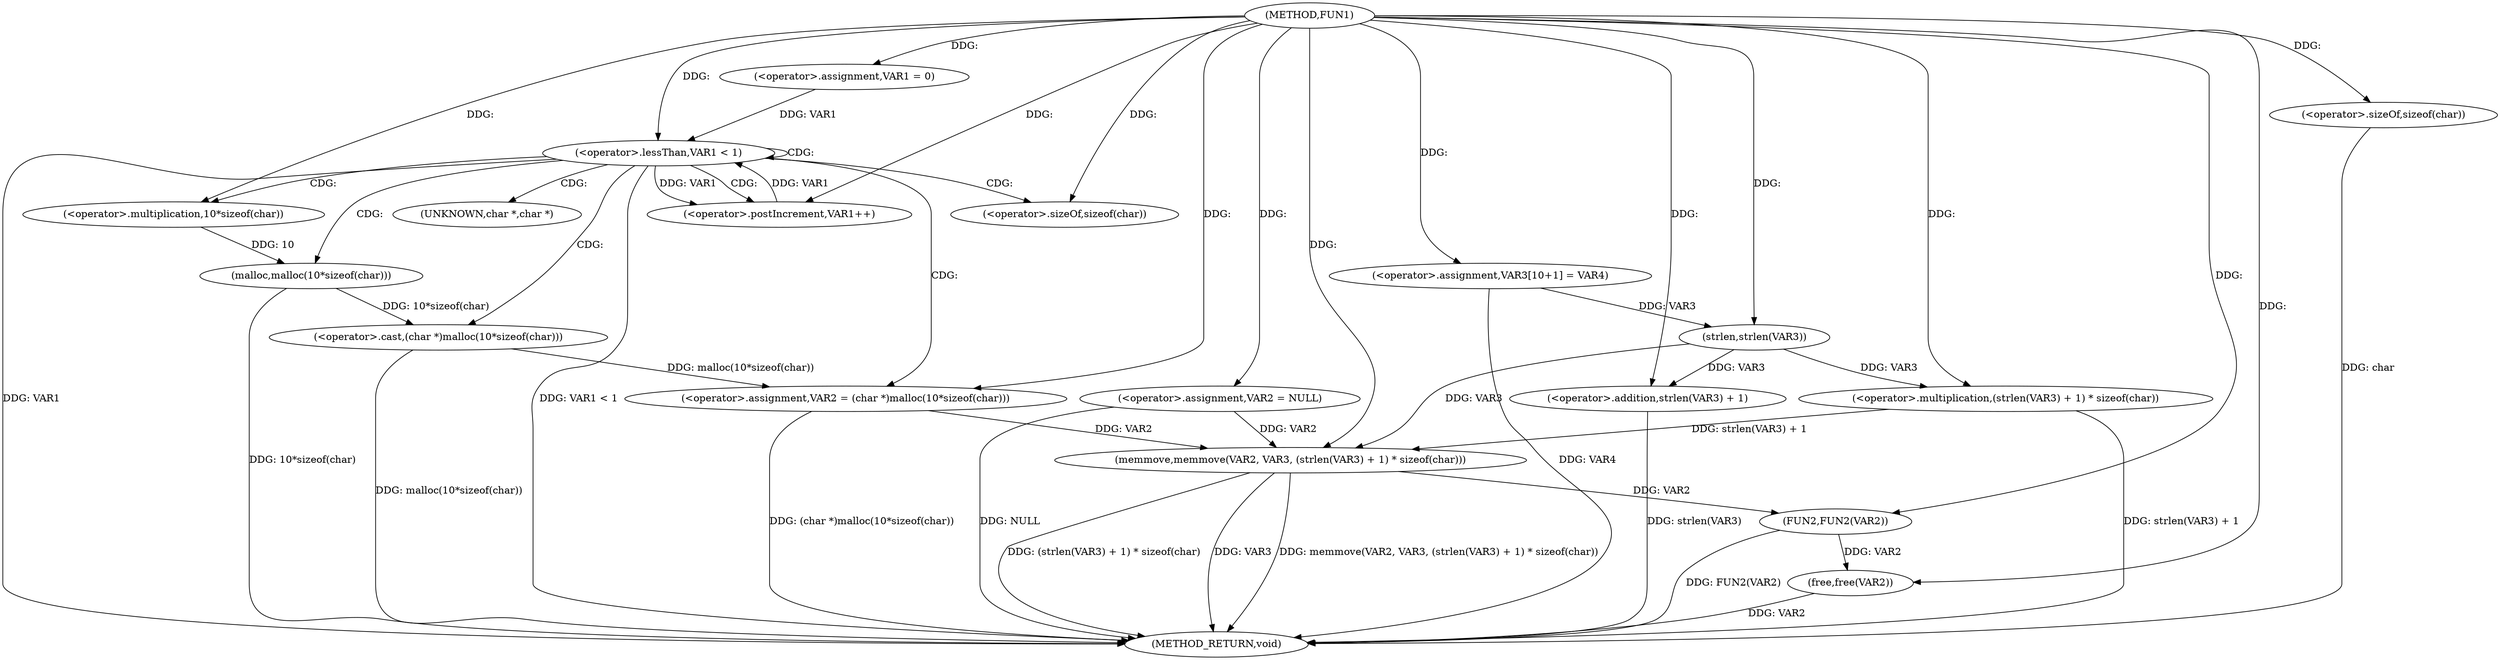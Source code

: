 digraph FUN1 {  
"1000100" [label = "(METHOD,FUN1)" ]
"1000145" [label = "(METHOD_RETURN,void)" ]
"1000104" [label = "(<operator>.assignment,VAR2 = NULL)" ]
"1000108" [label = "(<operator>.assignment,VAR1 = 0)" ]
"1000111" [label = "(<operator>.lessThan,VAR1 < 1)" ]
"1000114" [label = "(<operator>.postIncrement,VAR1++)" ]
"1000117" [label = "(<operator>.assignment,VAR2 = (char *)malloc(10*sizeof(char)))" ]
"1000119" [label = "(<operator>.cast,(char *)malloc(10*sizeof(char)))" ]
"1000121" [label = "(malloc,malloc(10*sizeof(char)))" ]
"1000122" [label = "(<operator>.multiplication,10*sizeof(char))" ]
"1000124" [label = "(<operator>.sizeOf,sizeof(char))" ]
"1000128" [label = "(<operator>.assignment,VAR3[10+1] = VAR4)" ]
"1000131" [label = "(memmove,memmove(VAR2, VAR3, (strlen(VAR3) + 1) * sizeof(char)))" ]
"1000134" [label = "(<operator>.multiplication,(strlen(VAR3) + 1) * sizeof(char))" ]
"1000135" [label = "(<operator>.addition,strlen(VAR3) + 1)" ]
"1000136" [label = "(strlen,strlen(VAR3))" ]
"1000139" [label = "(<operator>.sizeOf,sizeof(char))" ]
"1000141" [label = "(FUN2,FUN2(VAR2))" ]
"1000143" [label = "(free,free(VAR2))" ]
"1000120" [label = "(UNKNOWN,char *,char *)" ]
  "1000128" -> "1000145"  [ label = "DDG: VAR4"] 
  "1000139" -> "1000145"  [ label = "DDG: char"] 
  "1000119" -> "1000145"  [ label = "DDG: malloc(10*sizeof(char))"] 
  "1000134" -> "1000145"  [ label = "DDG: strlen(VAR3) + 1"] 
  "1000117" -> "1000145"  [ label = "DDG: (char *)malloc(10*sizeof(char))"] 
  "1000111" -> "1000145"  [ label = "DDG: VAR1 < 1"] 
  "1000104" -> "1000145"  [ label = "DDG: NULL"] 
  "1000131" -> "1000145"  [ label = "DDG: memmove(VAR2, VAR3, (strlen(VAR3) + 1) * sizeof(char))"] 
  "1000141" -> "1000145"  [ label = "DDG: FUN2(VAR2)"] 
  "1000143" -> "1000145"  [ label = "DDG: VAR2"] 
  "1000131" -> "1000145"  [ label = "DDG: (strlen(VAR3) + 1) * sizeof(char)"] 
  "1000131" -> "1000145"  [ label = "DDG: VAR3"] 
  "1000111" -> "1000145"  [ label = "DDG: VAR1"] 
  "1000135" -> "1000145"  [ label = "DDG: strlen(VAR3)"] 
  "1000121" -> "1000145"  [ label = "DDG: 10*sizeof(char)"] 
  "1000100" -> "1000104"  [ label = "DDG: "] 
  "1000100" -> "1000108"  [ label = "DDG: "] 
  "1000114" -> "1000111"  [ label = "DDG: VAR1"] 
  "1000108" -> "1000111"  [ label = "DDG: VAR1"] 
  "1000100" -> "1000111"  [ label = "DDG: "] 
  "1000111" -> "1000114"  [ label = "DDG: VAR1"] 
  "1000100" -> "1000114"  [ label = "DDG: "] 
  "1000119" -> "1000117"  [ label = "DDG: malloc(10*sizeof(char))"] 
  "1000100" -> "1000117"  [ label = "DDG: "] 
  "1000121" -> "1000119"  [ label = "DDG: 10*sizeof(char)"] 
  "1000122" -> "1000121"  [ label = "DDG: 10"] 
  "1000100" -> "1000122"  [ label = "DDG: "] 
  "1000100" -> "1000124"  [ label = "DDG: "] 
  "1000100" -> "1000128"  [ label = "DDG: "] 
  "1000104" -> "1000131"  [ label = "DDG: VAR2"] 
  "1000117" -> "1000131"  [ label = "DDG: VAR2"] 
  "1000100" -> "1000131"  [ label = "DDG: "] 
  "1000136" -> "1000131"  [ label = "DDG: VAR3"] 
  "1000134" -> "1000131"  [ label = "DDG: strlen(VAR3) + 1"] 
  "1000136" -> "1000134"  [ label = "DDG: VAR3"] 
  "1000100" -> "1000134"  [ label = "DDG: "] 
  "1000136" -> "1000135"  [ label = "DDG: VAR3"] 
  "1000128" -> "1000136"  [ label = "DDG: VAR3"] 
  "1000100" -> "1000136"  [ label = "DDG: "] 
  "1000100" -> "1000135"  [ label = "DDG: "] 
  "1000100" -> "1000139"  [ label = "DDG: "] 
  "1000131" -> "1000141"  [ label = "DDG: VAR2"] 
  "1000100" -> "1000141"  [ label = "DDG: "] 
  "1000141" -> "1000143"  [ label = "DDG: VAR2"] 
  "1000100" -> "1000143"  [ label = "DDG: "] 
  "1000111" -> "1000121"  [ label = "CDG: "] 
  "1000111" -> "1000124"  [ label = "CDG: "] 
  "1000111" -> "1000119"  [ label = "CDG: "] 
  "1000111" -> "1000114"  [ label = "CDG: "] 
  "1000111" -> "1000120"  [ label = "CDG: "] 
  "1000111" -> "1000117"  [ label = "CDG: "] 
  "1000111" -> "1000111"  [ label = "CDG: "] 
  "1000111" -> "1000122"  [ label = "CDG: "] 
}

